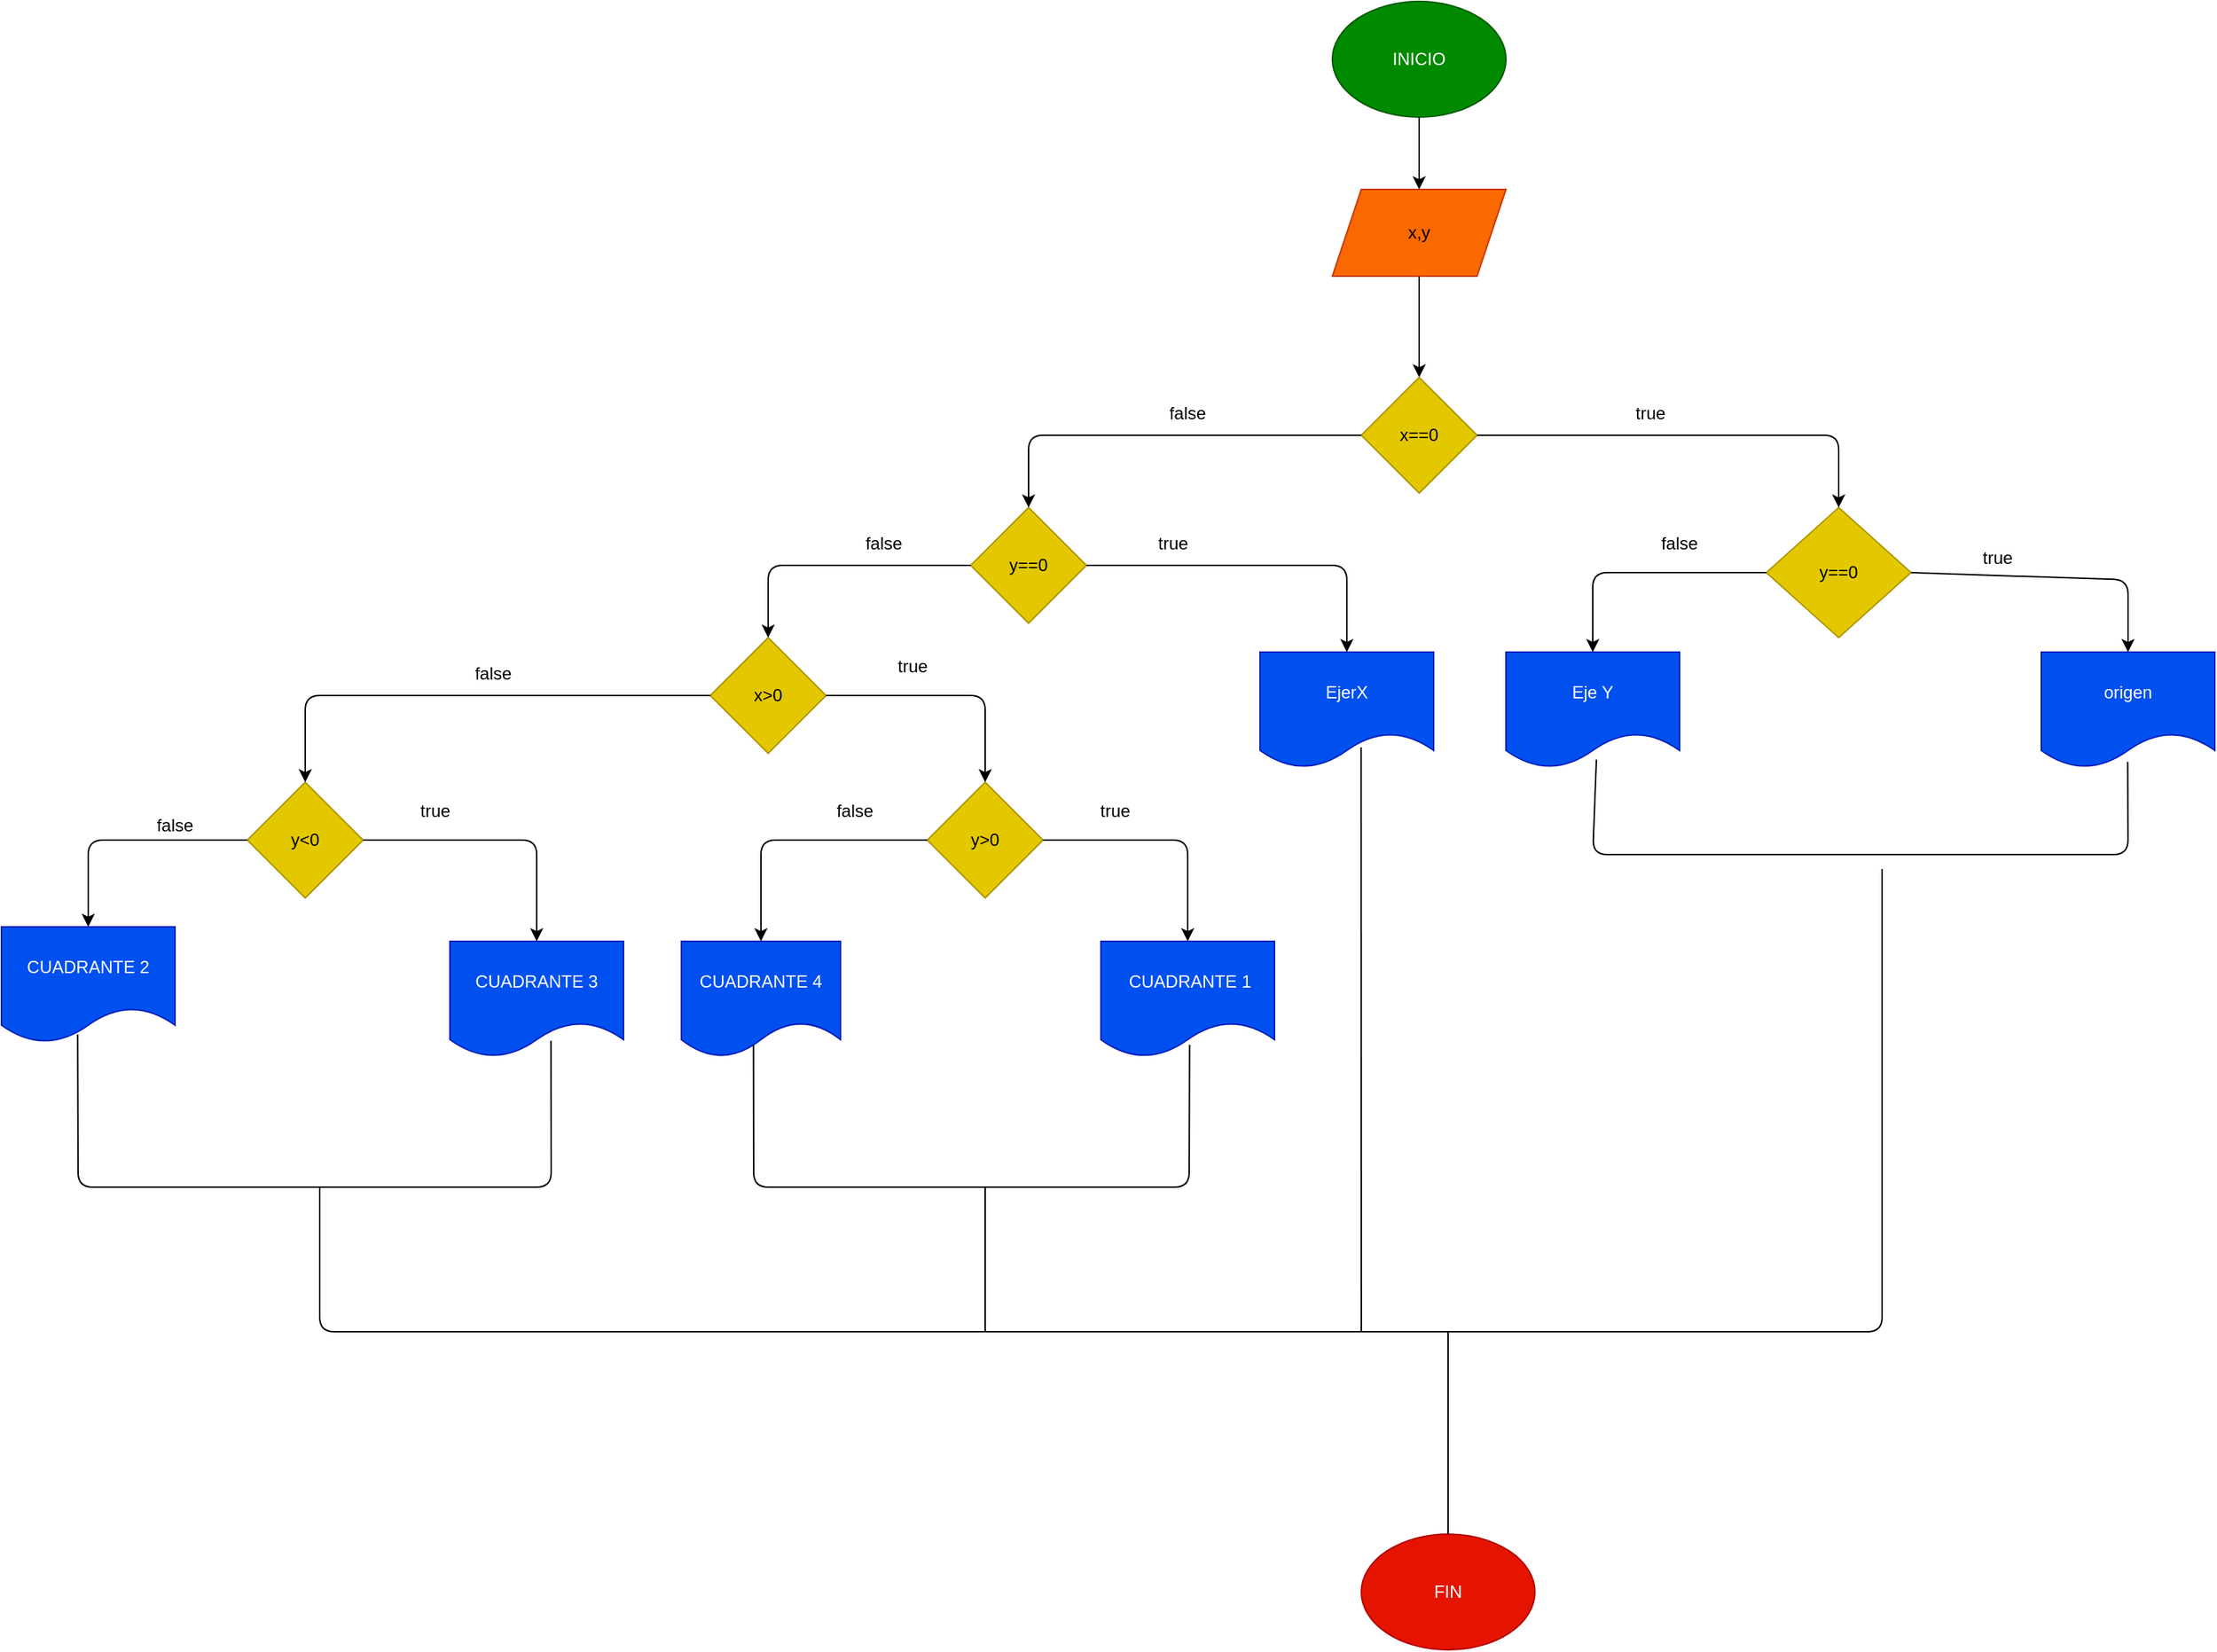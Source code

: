 <mxfile>
    <diagram id="6O0uJPC_m8IqIDw0q2sq" name="Página-1">
        <mxGraphModel dx="1930" dy="685" grid="1" gridSize="10" guides="1" tooltips="1" connect="1" arrows="1" fold="1" page="1" pageScale="1" pageWidth="827" pageHeight="1169" math="0" shadow="0">
            <root>
                <mxCell id="0"/>
                <mxCell id="1" parent="0"/>
                <mxCell id="4" value="" style="edgeStyle=none;html=1;entryX=0.5;entryY=0;entryDx=0;entryDy=0;" parent="1" source="2" target="17" edge="1">
                    <mxGeometry relative="1" as="geometry">
                        <mxPoint x="520.0" y="130" as="targetPoint"/>
                    </mxGeometry>
                </mxCell>
                <mxCell id="2" value="INICIO" style="ellipse;whiteSpace=wrap;html=1;fillColor=#008a00;fontColor=#ffffff;strokeColor=#005700;" parent="1" vertex="1">
                    <mxGeometry x="460" width="120" height="80" as="geometry"/>
                </mxCell>
                <mxCell id="19" value="" style="edgeStyle=none;html=1;" edge="1" parent="1" source="17" target="18">
                    <mxGeometry relative="1" as="geometry"/>
                </mxCell>
                <mxCell id="17" value="x,y" style="shape=parallelogram;perimeter=parallelogramPerimeter;whiteSpace=wrap;html=1;fixedSize=1;fillColor=#fa6800;fontColor=#000000;strokeColor=#C73500;" vertex="1" parent="1">
                    <mxGeometry x="460" y="130" width="120" height="60" as="geometry"/>
                </mxCell>
                <mxCell id="18" value="x==0" style="rhombus;whiteSpace=wrap;html=1;fillColor=#e3c800;fontColor=#000000;strokeColor=#B09500;" vertex="1" parent="1">
                    <mxGeometry x="480" y="260" width="80" height="80" as="geometry"/>
                </mxCell>
                <mxCell id="21" value="x&amp;gt;0" style="rhombus;whiteSpace=wrap;html=1;fillColor=#e3c800;fontColor=#000000;strokeColor=#B09500;" vertex="1" parent="1">
                    <mxGeometry x="30" y="440" width="80" height="80" as="geometry"/>
                </mxCell>
                <mxCell id="22" value="y==0" style="rhombus;whiteSpace=wrap;html=1;fillColor=#e3c800;fontColor=#000000;strokeColor=#B09500;" vertex="1" parent="1">
                    <mxGeometry x="210" y="350" width="80" height="80" as="geometry"/>
                </mxCell>
                <mxCell id="23" value="y==0" style="rhombus;whiteSpace=wrap;html=1;fillColor=#e3c800;fontColor=#000000;strokeColor=#B09500;" vertex="1" parent="1">
                    <mxGeometry x="760" y="350" width="100" height="90" as="geometry"/>
                </mxCell>
                <mxCell id="24" value="origen" style="shape=document;whiteSpace=wrap;html=1;boundedLbl=1;fillColor=#0050ef;fontColor=#ffffff;strokeColor=#001DBC;" vertex="1" parent="1">
                    <mxGeometry x="950" y="450" width="120" height="80" as="geometry"/>
                </mxCell>
                <mxCell id="27" value="" style="endArrow=classic;html=1;entryX=0.5;entryY=0;entryDx=0;entryDy=0;exitX=1;exitY=0.5;exitDx=0;exitDy=0;" edge="1" parent="1" source="18" target="23">
                    <mxGeometry width="50" height="50" relative="1" as="geometry">
                        <mxPoint x="390" y="350" as="sourcePoint"/>
                        <mxPoint x="440" y="300" as="targetPoint"/>
                        <Array as="points">
                            <mxPoint x="810" y="300"/>
                        </Array>
                    </mxGeometry>
                </mxCell>
                <mxCell id="28" value="" style="endArrow=classic;html=1;entryX=0.5;entryY=0;entryDx=0;entryDy=0;exitX=1;exitY=0.5;exitDx=0;exitDy=0;" edge="1" parent="1" source="23" target="24">
                    <mxGeometry width="50" height="50" relative="1" as="geometry">
                        <mxPoint x="680" y="350" as="sourcePoint"/>
                        <mxPoint x="730" y="300" as="targetPoint"/>
                        <Array as="points">
                            <mxPoint x="1010" y="400"/>
                        </Array>
                    </mxGeometry>
                </mxCell>
                <mxCell id="29" value="Eje Y" style="shape=document;whiteSpace=wrap;html=1;boundedLbl=1;fillColor=#0050ef;fontColor=#ffffff;strokeColor=#001DBC;" vertex="1" parent="1">
                    <mxGeometry x="580" y="450" width="120" height="80" as="geometry"/>
                </mxCell>
                <mxCell id="30" value="" style="endArrow=classic;html=1;entryX=0.5;entryY=0;entryDx=0;entryDy=0;exitX=0;exitY=0.5;exitDx=0;exitDy=0;" edge="1" parent="1" source="23" target="29">
                    <mxGeometry width="50" height="50" relative="1" as="geometry">
                        <mxPoint x="680" y="350" as="sourcePoint"/>
                        <mxPoint x="730" y="300" as="targetPoint"/>
                        <Array as="points">
                            <mxPoint x="640" y="395"/>
                        </Array>
                    </mxGeometry>
                </mxCell>
                <mxCell id="31" value="" style="endArrow=none;html=1;entryX=0.498;entryY=0.948;entryDx=0;entryDy=0;entryPerimeter=0;exitX=0.521;exitY=0.93;exitDx=0;exitDy=0;exitPerimeter=0;" edge="1" parent="1" source="29" target="24">
                    <mxGeometry width="50" height="50" relative="1" as="geometry">
                        <mxPoint x="680" y="350" as="sourcePoint"/>
                        <mxPoint x="730" y="300" as="targetPoint"/>
                        <Array as="points">
                            <mxPoint x="640" y="590"/>
                            <mxPoint x="1010" y="590"/>
                        </Array>
                    </mxGeometry>
                </mxCell>
                <mxCell id="32" value="" style="endArrow=classic;html=1;exitX=0;exitY=0.5;exitDx=0;exitDy=0;entryX=0.5;entryY=0;entryDx=0;entryDy=0;" edge="1" parent="1" source="18" target="22">
                    <mxGeometry width="50" height="50" relative="1" as="geometry">
                        <mxPoint x="310" y="330" as="sourcePoint"/>
                        <mxPoint x="420" y="370" as="targetPoint"/>
                        <Array as="points">
                            <mxPoint x="250" y="300"/>
                        </Array>
                    </mxGeometry>
                </mxCell>
                <mxCell id="33" value="EjerX" style="shape=document;whiteSpace=wrap;html=1;boundedLbl=1;fillColor=#0050ef;fontColor=#ffffff;strokeColor=#001DBC;" vertex="1" parent="1">
                    <mxGeometry x="410" y="450" width="120" height="80" as="geometry"/>
                </mxCell>
                <mxCell id="38" value="" style="endArrow=classic;html=1;exitX=0;exitY=0.5;exitDx=0;exitDy=0;entryX=0.5;entryY=0;entryDx=0;entryDy=0;" edge="1" parent="1" source="22" target="21">
                    <mxGeometry width="50" height="50" relative="1" as="geometry">
                        <mxPoint x="200" y="330" as="sourcePoint"/>
                        <mxPoint x="250" y="280" as="targetPoint"/>
                        <Array as="points">
                            <mxPoint x="70" y="390"/>
                        </Array>
                    </mxGeometry>
                </mxCell>
                <mxCell id="39" value="" style="endArrow=classic;html=1;entryX=0.5;entryY=0;entryDx=0;entryDy=0;exitX=1;exitY=0.5;exitDx=0;exitDy=0;" edge="1" parent="1" source="22" target="33">
                    <mxGeometry width="50" height="50" relative="1" as="geometry">
                        <mxPoint x="200" y="330" as="sourcePoint"/>
                        <mxPoint x="250" y="280" as="targetPoint"/>
                        <Array as="points">
                            <mxPoint x="470" y="390"/>
                        </Array>
                    </mxGeometry>
                </mxCell>
                <mxCell id="40" value="y&amp;gt;0" style="rhombus;whiteSpace=wrap;html=1;fillColor=#e3c800;fontColor=#000000;strokeColor=#B09500;" vertex="1" parent="1">
                    <mxGeometry x="180" y="540" width="80" height="80" as="geometry"/>
                </mxCell>
                <mxCell id="41" value="" style="endArrow=classic;html=1;exitX=1;exitY=0.5;exitDx=0;exitDy=0;" edge="1" parent="1" source="21">
                    <mxGeometry width="50" height="50" relative="1" as="geometry">
                        <mxPoint x="200" y="330" as="sourcePoint"/>
                        <mxPoint x="220" y="540" as="targetPoint"/>
                        <Array as="points">
                            <mxPoint x="220" y="480"/>
                        </Array>
                    </mxGeometry>
                </mxCell>
                <mxCell id="42" value="CUADRANTE 4" style="shape=document;whiteSpace=wrap;html=1;boundedLbl=1;fillColor=#0050ef;fontColor=#ffffff;strokeColor=#001DBC;" vertex="1" parent="1">
                    <mxGeometry x="10" y="650" width="110" height="80" as="geometry"/>
                </mxCell>
                <mxCell id="43" value="&amp;nbsp;CUADRANTE 1" style="shape=document;whiteSpace=wrap;html=1;boundedLbl=1;fillColor=#0050ef;fontColor=#ffffff;strokeColor=#001DBC;" vertex="1" parent="1">
                    <mxGeometry x="300" y="650" width="120" height="80" as="geometry"/>
                </mxCell>
                <mxCell id="44" value="y&amp;lt;0" style="rhombus;whiteSpace=wrap;html=1;fillColor=#e3c800;fontColor=#000000;strokeColor=#B09500;" vertex="1" parent="1">
                    <mxGeometry x="-290" y="540" width="80" height="80" as="geometry"/>
                </mxCell>
                <mxCell id="45" value="" style="endArrow=classic;html=1;entryX=0.5;entryY=0;entryDx=0;entryDy=0;exitX=0;exitY=0.5;exitDx=0;exitDy=0;" edge="1" parent="1" source="21" target="44">
                    <mxGeometry width="50" height="50" relative="1" as="geometry">
                        <mxPoint x="100" y="440" as="sourcePoint"/>
                        <mxPoint x="150" y="390" as="targetPoint"/>
                        <Array as="points">
                            <mxPoint x="-250" y="480"/>
                        </Array>
                    </mxGeometry>
                </mxCell>
                <mxCell id="46" value="false" style="text;html=1;strokeColor=none;fillColor=none;align=center;verticalAlign=middle;whiteSpace=wrap;rounded=0;" vertex="1" parent="1">
                    <mxGeometry x="330" y="270" width="60" height="30" as="geometry"/>
                </mxCell>
                <mxCell id="47" value="true" style="text;html=1;strokeColor=none;fillColor=none;align=center;verticalAlign=middle;whiteSpace=wrap;rounded=0;" vertex="1" parent="1">
                    <mxGeometry x="650" y="270" width="60" height="30" as="geometry"/>
                </mxCell>
                <mxCell id="48" value="false" style="text;html=1;strokeColor=none;fillColor=none;align=center;verticalAlign=middle;whiteSpace=wrap;rounded=0;" vertex="1" parent="1">
                    <mxGeometry x="670" y="360" width="60" height="30" as="geometry"/>
                </mxCell>
                <mxCell id="50" value="true" style="text;html=1;strokeColor=none;fillColor=none;align=center;verticalAlign=middle;whiteSpace=wrap;rounded=0;" vertex="1" parent="1">
                    <mxGeometry x="890" y="370" width="60" height="30" as="geometry"/>
                </mxCell>
                <mxCell id="51" value="false" style="text;html=1;strokeColor=none;fillColor=none;align=center;verticalAlign=middle;whiteSpace=wrap;rounded=0;" vertex="1" parent="1">
                    <mxGeometry x="120" y="360" width="60" height="30" as="geometry"/>
                </mxCell>
                <mxCell id="53" value="true" style="text;html=1;strokeColor=none;fillColor=none;align=center;verticalAlign=middle;whiteSpace=wrap;rounded=0;" vertex="1" parent="1">
                    <mxGeometry x="320" y="360" width="60" height="30" as="geometry"/>
                </mxCell>
                <mxCell id="55" value="" style="endArrow=classic;html=1;entryX=0.5;entryY=0;entryDx=0;entryDy=0;exitX=1;exitY=0.5;exitDx=0;exitDy=0;" edge="1" parent="1" source="40" target="43">
                    <mxGeometry width="50" height="50" relative="1" as="geometry">
                        <mxPoint x="180" y="460" as="sourcePoint"/>
                        <mxPoint x="230" y="410" as="targetPoint"/>
                        <Array as="points">
                            <mxPoint x="360" y="580"/>
                        </Array>
                    </mxGeometry>
                </mxCell>
                <mxCell id="56" value="" style="endArrow=classic;html=1;entryX=0.5;entryY=0;entryDx=0;entryDy=0;exitX=0;exitY=0.5;exitDx=0;exitDy=0;" edge="1" parent="1" source="40" target="42">
                    <mxGeometry width="50" height="50" relative="1" as="geometry">
                        <mxPoint x="180" y="460" as="sourcePoint"/>
                        <mxPoint x="230" y="410" as="targetPoint"/>
                        <Array as="points">
                            <mxPoint x="65" y="580"/>
                        </Array>
                    </mxGeometry>
                </mxCell>
                <mxCell id="57" value="true" style="text;html=1;strokeColor=none;fillColor=none;align=center;verticalAlign=middle;whiteSpace=wrap;rounded=0;" vertex="1" parent="1">
                    <mxGeometry x="140" y="440" width="60" height="40" as="geometry"/>
                </mxCell>
                <mxCell id="58" value="true" style="text;html=1;strokeColor=none;fillColor=none;align=center;verticalAlign=middle;whiteSpace=wrap;rounded=0;" vertex="1" parent="1">
                    <mxGeometry x="280" y="545" width="60" height="30" as="geometry"/>
                </mxCell>
                <mxCell id="59" value="false" style="text;html=1;strokeColor=none;fillColor=none;align=center;verticalAlign=middle;whiteSpace=wrap;rounded=0;" vertex="1" parent="1">
                    <mxGeometry x="100" y="545" width="60" height="30" as="geometry"/>
                </mxCell>
                <mxCell id="60" value="CUADRANTE 3" style="shape=document;whiteSpace=wrap;html=1;boundedLbl=1;fillColor=#0050ef;fontColor=#ffffff;strokeColor=#001DBC;" vertex="1" parent="1">
                    <mxGeometry x="-150" y="650" width="120" height="80" as="geometry"/>
                </mxCell>
                <mxCell id="61" value="" style="endArrow=classic;html=1;entryX=0.5;entryY=0;entryDx=0;entryDy=0;exitX=1;exitY=0.5;exitDx=0;exitDy=0;" edge="1" parent="1" source="44" target="60">
                    <mxGeometry width="50" height="50" relative="1" as="geometry">
                        <mxPoint x="-20" y="460" as="sourcePoint"/>
                        <mxPoint x="30" y="410" as="targetPoint"/>
                        <Array as="points">
                            <mxPoint x="-90" y="580"/>
                        </Array>
                    </mxGeometry>
                </mxCell>
                <mxCell id="62" value="CUADRANTE 2" style="shape=document;whiteSpace=wrap;html=1;boundedLbl=1;fillColor=#0050ef;fontColor=#ffffff;strokeColor=#001DBC;" vertex="1" parent="1">
                    <mxGeometry x="-460" y="640" width="120" height="80" as="geometry"/>
                </mxCell>
                <mxCell id="63" value="" style="endArrow=classic;html=1;entryX=0.5;entryY=0;entryDx=0;entryDy=0;exitX=0;exitY=0.5;exitDx=0;exitDy=0;" edge="1" parent="1" source="44" target="62">
                    <mxGeometry width="50" height="50" relative="1" as="geometry">
                        <mxPoint x="-20" y="460" as="sourcePoint"/>
                        <mxPoint x="30" y="410" as="targetPoint"/>
                        <Array as="points">
                            <mxPoint x="-400" y="580"/>
                        </Array>
                    </mxGeometry>
                </mxCell>
                <mxCell id="64" value="" style="endArrow=none;html=1;entryX=0.511;entryY=0.895;entryDx=0;entryDy=0;entryPerimeter=0;exitX=0.453;exitY=0.895;exitDx=0;exitDy=0;exitPerimeter=0;" edge="1" parent="1" source="42" target="43">
                    <mxGeometry width="50" height="50" relative="1" as="geometry">
                        <mxPoint x="140" y="850" as="sourcePoint"/>
                        <mxPoint x="370" y="690" as="targetPoint"/>
                        <Array as="points">
                            <mxPoint x="60" y="820"/>
                            <mxPoint x="361" y="820"/>
                        </Array>
                    </mxGeometry>
                </mxCell>
                <mxCell id="65" value="" style="endArrow=none;html=1;exitX=0.582;exitY=0.859;exitDx=0;exitDy=0;exitPerimeter=0;entryX=0.439;entryY=0.93;entryDx=0;entryDy=0;entryPerimeter=0;" edge="1" parent="1" source="60" target="62">
                    <mxGeometry width="50" height="50" relative="1" as="geometry">
                        <mxPoint x="-100" y="740" as="sourcePoint"/>
                        <mxPoint x="-370" y="820" as="targetPoint"/>
                        <Array as="points">
                            <mxPoint x="-80" y="820"/>
                            <mxPoint x="-407" y="820"/>
                        </Array>
                    </mxGeometry>
                </mxCell>
                <mxCell id="66" value="" style="endArrow=none;html=1;entryX=0.582;entryY=0.823;entryDx=0;entryDy=0;entryPerimeter=0;" edge="1" parent="1" target="33">
                    <mxGeometry width="50" height="50" relative="1" as="geometry">
                        <mxPoint x="480" y="920" as="sourcePoint"/>
                        <mxPoint x="510" y="690" as="targetPoint"/>
                    </mxGeometry>
                </mxCell>
                <mxCell id="67" value="" style="endArrow=none;html=1;" edge="1" parent="1">
                    <mxGeometry width="50" height="50" relative="1" as="geometry">
                        <mxPoint x="670" y="920" as="sourcePoint"/>
                        <mxPoint x="840" y="600" as="targetPoint"/>
                        <Array as="points">
                            <mxPoint x="840" y="920"/>
                        </Array>
                    </mxGeometry>
                </mxCell>
                <mxCell id="68" value="" style="endArrow=none;html=1;" edge="1" parent="1">
                    <mxGeometry width="50" height="50" relative="1" as="geometry">
                        <mxPoint x="220" y="920" as="sourcePoint"/>
                        <mxPoint x="220" y="820" as="targetPoint"/>
                    </mxGeometry>
                </mxCell>
                <mxCell id="69" value="" style="endArrow=none;html=1;" edge="1" parent="1">
                    <mxGeometry width="50" height="50" relative="1" as="geometry">
                        <mxPoint x="680" y="920" as="sourcePoint"/>
                        <mxPoint x="-240" y="820" as="targetPoint"/>
                        <Array as="points">
                            <mxPoint x="-240" y="920"/>
                        </Array>
                    </mxGeometry>
                </mxCell>
                <mxCell id="70" value="FIN" style="ellipse;whiteSpace=wrap;html=1;fillColor=#e51400;fontColor=#ffffff;strokeColor=#B20000;" vertex="1" parent="1">
                    <mxGeometry x="480" y="1060" width="120" height="80" as="geometry"/>
                </mxCell>
                <mxCell id="71" value="" style="endArrow=none;html=1;entryX=0.5;entryY=0;entryDx=0;entryDy=0;" edge="1" parent="1" target="70">
                    <mxGeometry width="50" height="50" relative="1" as="geometry">
                        <mxPoint x="540" y="920" as="sourcePoint"/>
                        <mxPoint x="340" y="990" as="targetPoint"/>
                    </mxGeometry>
                </mxCell>
                <mxCell id="72" value="false" style="text;html=1;strokeColor=none;fillColor=none;align=center;verticalAlign=middle;whiteSpace=wrap;rounded=0;" vertex="1" parent="1">
                    <mxGeometry x="-150" y="450" width="60" height="30" as="geometry"/>
                </mxCell>
                <mxCell id="73" value="false" style="text;html=1;strokeColor=none;fillColor=none;align=center;verticalAlign=middle;whiteSpace=wrap;rounded=0;" vertex="1" parent="1">
                    <mxGeometry x="-370" y="555" width="60" height="30" as="geometry"/>
                </mxCell>
                <mxCell id="74" value="true" style="text;html=1;strokeColor=none;fillColor=none;align=center;verticalAlign=middle;whiteSpace=wrap;rounded=0;" vertex="1" parent="1">
                    <mxGeometry x="-190" y="545" width="60" height="30" as="geometry"/>
                </mxCell>
            </root>
        </mxGraphModel>
    </diagram>
</mxfile>